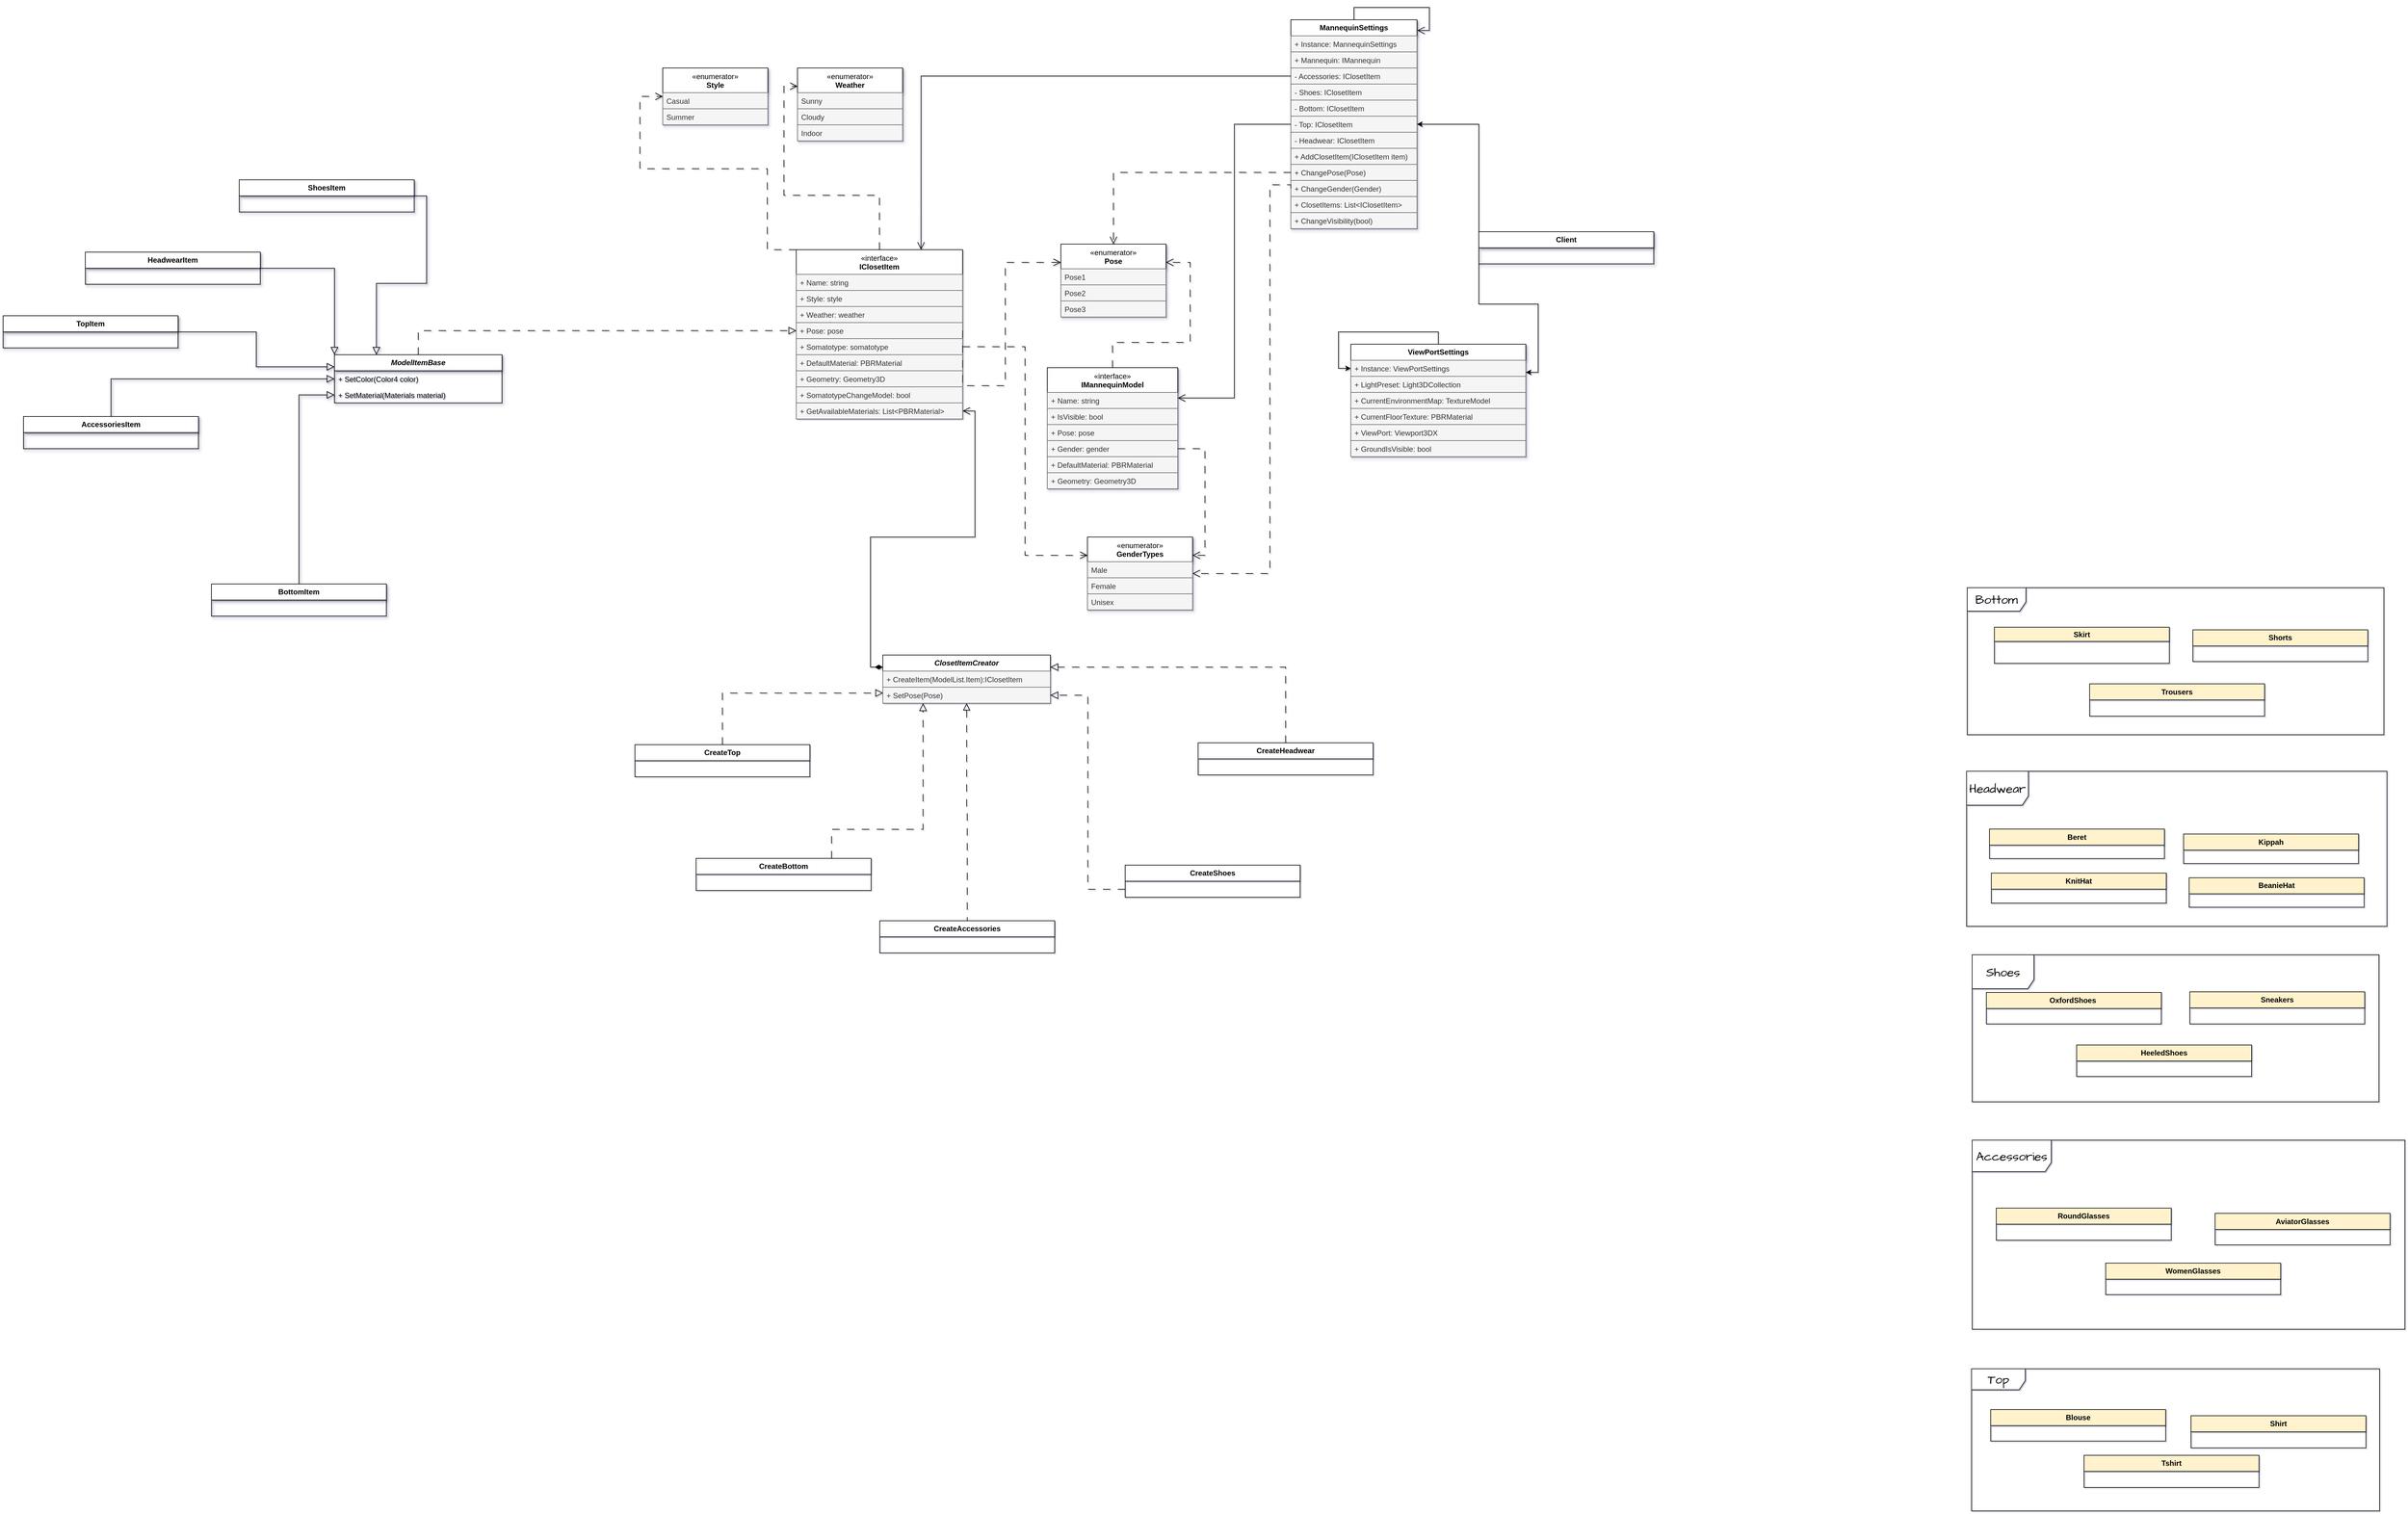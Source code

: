 <mxfile version="21.2.8" type="device">
  <diagram id="C5RBs43oDa-KdzZeNtuy" name="Page-1">
    <mxGraphModel dx="3341" dy="3378" grid="0" gridSize="10" guides="1" tooltips="1" connect="1" arrows="1" fold="1" page="1" pageScale="1" pageWidth="827" pageHeight="1169" math="0" shadow="1">
      <root>
        <mxCell id="WIyWlLk6GJQsqaUBKTNV-0" />
        <mxCell id="WIyWlLk6GJQsqaUBKTNV-1" parent="WIyWlLk6GJQsqaUBKTNV-0" />
        <mxCell id="bXPwGOwYbhe5tsHWkETN-20" value="Top" style="shape=umlFrame;whiteSpace=wrap;html=1;pointerEvents=0;hachureGap=4;jiggle=2;curveFitting=1;fontFamily=Architects Daughter;fontSource=https%3A%2F%2Ffonts.googleapis.com%2Fcss%3Ffamily%3DArchitects%2BDaughter;fontSize=20;width=87;height=34;container=1;" parent="WIyWlLk6GJQsqaUBKTNV-1" vertex="1">
          <mxGeometry x="1653" y="489" width="660" height="230" as="geometry">
            <mxRectangle x="1653" y="489" width="62" height="28" as="alternateBounds" />
          </mxGeometry>
        </mxCell>
        <mxCell id="bXPwGOwYbhe5tsHWkETN-6" value="Shirt" style="swimlane;fontStyle=1;childLayout=stackLayout;horizontal=1;startSize=26;fillColor=#fff2cc;horizontalStack=0;resizeParent=1;resizeParentMax=0;resizeLast=0;collapsible=1;marginBottom=0;whiteSpace=wrap;html=1;strokeColor=#000000;rounded=0;curveFitting=1;jiggle=2;" parent="bXPwGOwYbhe5tsHWkETN-20" vertex="1">
          <mxGeometry x="355" y="76" width="283" height="52" as="geometry" />
        </mxCell>
        <mxCell id="bXPwGOwYbhe5tsHWkETN-4" value="Blouse" style="swimlane;fontStyle=1;childLayout=stackLayout;horizontal=1;startSize=26;fillColor=#fff2cc;horizontalStack=0;resizeParent=1;resizeParentMax=0;resizeLast=0;collapsible=1;marginBottom=0;whiteSpace=wrap;html=1;strokeColor=#000000;rounded=0;curveFitting=1;jiggle=2;" parent="bXPwGOwYbhe5tsHWkETN-20" vertex="1">
          <mxGeometry x="31" y="66" width="283" height="51" as="geometry" />
        </mxCell>
        <mxCell id="6nGw5uT48oFZn6uwhF8p-34" value="Tshirt" style="swimlane;fontStyle=1;childLayout=stackLayout;horizontal=1;startSize=26;fillColor=#fff2cc;horizontalStack=0;resizeParent=1;resizeParentMax=0;resizeLast=0;collapsible=1;marginBottom=0;whiteSpace=wrap;html=1;strokeColor=#000000;rounded=0;curveFitting=1;jiggle=2;" parent="bXPwGOwYbhe5tsHWkETN-20" vertex="1">
          <mxGeometry x="182" y="140" width="283" height="52" as="geometry" />
        </mxCell>
        <mxCell id="bXPwGOwYbhe5tsHWkETN-22" value="Headwear" style="shape=umlFrame;whiteSpace=wrap;html=1;pointerEvents=0;hachureGap=4;jiggle=2;curveFitting=1;fontFamily=Architects Daughter;fontSource=https%3A%2F%2Ffonts.googleapis.com%2Fcss%3Ffamily%3DArchitects%2BDaughter;fontSize=20;width=100;height=55;container=1;" parent="WIyWlLk6GJQsqaUBKTNV-1" vertex="1">
          <mxGeometry x="1645" y="-478" width="680" height="251" as="geometry">
            <mxRectangle x="1645" y="-478" width="119" height="28" as="alternateBounds" />
          </mxGeometry>
        </mxCell>
        <mxCell id="bXPwGOwYbhe5tsHWkETN-12" value="Beret" style="swimlane;fontStyle=1;childLayout=stackLayout;horizontal=1;startSize=26;fillColor=#fff2cc;horizontalStack=0;resizeParent=1;resizeParentMax=0;resizeLast=0;collapsible=1;marginBottom=0;whiteSpace=wrap;html=1;strokeColor=#000000;rounded=0;curveFitting=1;jiggle=2;" parent="bXPwGOwYbhe5tsHWkETN-22" vertex="1">
          <mxGeometry x="37" y="93.657" width="283" height="47.765" as="geometry" />
        </mxCell>
        <mxCell id="bXPwGOwYbhe5tsHWkETN-15" value="Kippah" style="swimlane;fontStyle=1;childLayout=stackLayout;horizontal=1;startSize=26;fillColor=#fff2cc;horizontalStack=0;resizeParent=1;resizeParentMax=0;resizeLast=0;collapsible=1;marginBottom=0;whiteSpace=wrap;html=1;strokeColor=#000000;rounded=0;curveFitting=1;jiggle=2;" parent="bXPwGOwYbhe5tsHWkETN-22" vertex="1">
          <mxGeometry x="351" y="101.618" width="283" height="47.765" as="geometry" />
        </mxCell>
        <mxCell id="bXPwGOwYbhe5tsHWkETN-14" value="BeanieHat" style="swimlane;fontStyle=1;childLayout=stackLayout;horizontal=1;startSize=26;fillColor=#fff2cc;horizontalStack=0;resizeParent=1;resizeParentMax=0;resizeLast=0;collapsible=1;marginBottom=0;whiteSpace=wrap;html=1;strokeColor=#000000;rounded=0;curveFitting=1;jiggle=2;" parent="bXPwGOwYbhe5tsHWkETN-22" vertex="1">
          <mxGeometry x="360" y="172.328" width="283" height="47.765" as="geometry" />
        </mxCell>
        <mxCell id="bXPwGOwYbhe5tsHWkETN-13" value="KnitHat" style="swimlane;fontStyle=1;childLayout=stackLayout;horizontal=1;startSize=26;fillColor=#fff2cc;horizontalStack=0;resizeParent=1;resizeParentMax=0;resizeLast=0;collapsible=1;marginBottom=0;whiteSpace=wrap;html=1;strokeColor=#000000;rounded=0;curveFitting=1;jiggle=2;" parent="bXPwGOwYbhe5tsHWkETN-22" vertex="1">
          <mxGeometry x="40" y="164.836" width="283" height="48.701" as="geometry" />
        </mxCell>
        <mxCell id="i2zaKPNghCUGPUHg-qWy-0" value="Shoes" style="shape=umlFrame;whiteSpace=wrap;html=1;pointerEvents=0;hachureGap=4;jiggle=2;curveFitting=1;fontFamily=Architects Daughter;fontSource=https%3A%2F%2Ffonts.googleapis.com%2Fcss%3Ffamily%3DArchitects%2BDaughter;fontSize=20;width=100;height=55;container=1;" parent="WIyWlLk6GJQsqaUBKTNV-1" vertex="1">
          <mxGeometry x="1654" y="-181" width="658" height="238" as="geometry">
            <mxRectangle x="1654" y="-181" width="82" height="28" as="alternateBounds" />
          </mxGeometry>
        </mxCell>
        <mxCell id="bXPwGOwYbhe5tsHWkETN-17" value="OxfordShoes&amp;nbsp;" style="swimlane;fontStyle=1;childLayout=stackLayout;horizontal=1;startSize=26;fillColor=#fff2cc;horizontalStack=0;resizeParent=1;resizeParentMax=0;resizeLast=0;collapsible=1;marginBottom=0;whiteSpace=wrap;html=1;strokeColor=#000000;rounded=0;curveFitting=1;jiggle=2;" parent="i2zaKPNghCUGPUHg-qWy-0" vertex="1">
          <mxGeometry x="23" y="61" width="283" height="51" as="geometry" />
        </mxCell>
        <mxCell id="bXPwGOwYbhe5tsHWkETN-10" value="HeeledShoes" style="swimlane;fontStyle=1;childLayout=stackLayout;horizontal=1;startSize=26;fillColor=#fff2cc;horizontalStack=0;resizeParent=1;resizeParentMax=0;resizeLast=0;collapsible=1;marginBottom=0;whiteSpace=wrap;html=1;strokeColor=#000000;rounded=0;curveFitting=1;jiggle=2;" parent="i2zaKPNghCUGPUHg-qWy-0" vertex="1">
          <mxGeometry x="169" y="146" width="283" height="51" as="geometry" />
        </mxCell>
        <mxCell id="bXPwGOwYbhe5tsHWkETN-16" value="Sneakers" style="swimlane;fontStyle=1;childLayout=stackLayout;horizontal=1;startSize=26;fillColor=#fff2cc;horizontalStack=0;resizeParent=1;resizeParentMax=0;resizeLast=0;collapsible=1;marginBottom=0;whiteSpace=wrap;html=1;strokeColor=#000000;rounded=0;curveFitting=1;jiggle=2;" parent="i2zaKPNghCUGPUHg-qWy-0" vertex="1">
          <mxGeometry x="352" y="60" width="283" height="52" as="geometry" />
        </mxCell>
        <mxCell id="i2zaKPNghCUGPUHg-qWy-1" value="Accessories" style="shape=umlFrame;whiteSpace=wrap;html=1;pointerEvents=0;hachureGap=4;jiggle=2;curveFitting=1;fontFamily=Architects Daughter;fontSource=https%3A%2F%2Ffonts.googleapis.com%2Fcss%3Ffamily%3DArchitects%2BDaughter;fontSize=20;width=128;height=51;container=1;" parent="WIyWlLk6GJQsqaUBKTNV-1" vertex="1">
          <mxGeometry x="1654" y="119" width="700" height="306" as="geometry">
            <mxRectangle x="1654" y="119" width="142" height="28" as="alternateBounds" />
          </mxGeometry>
        </mxCell>
        <mxCell id="bXPwGOwYbhe5tsHWkETN-18" value="AviatorGlasses" style="swimlane;fontStyle=1;childLayout=stackLayout;horizontal=1;startSize=26;fillColor=#fff2cc;horizontalStack=0;resizeParent=1;resizeParentMax=0;resizeLast=0;collapsible=1;marginBottom=0;whiteSpace=wrap;html=1;strokeColor=#000000;rounded=0;curveFitting=1;jiggle=2;" parent="i2zaKPNghCUGPUHg-qWy-1" vertex="1">
          <mxGeometry x="393" y="118.5" width="283" height="51" as="geometry" />
        </mxCell>
        <mxCell id="bXPwGOwYbhe5tsHWkETN-19" value="RoundGlasses" style="swimlane;fontStyle=1;childLayout=stackLayout;horizontal=1;startSize=26;fillColor=#fff2cc;horizontalStack=0;resizeParent=1;resizeParentMax=0;resizeLast=0;collapsible=1;marginBottom=0;whiteSpace=wrap;html=1;strokeColor=#000000;rounded=0;curveFitting=1;jiggle=2;" parent="i2zaKPNghCUGPUHg-qWy-1" vertex="1">
          <mxGeometry x="39" y="110" width="283" height="52" as="geometry" />
        </mxCell>
        <mxCell id="bXPwGOwYbhe5tsHWkETN-11" value="WomenGlasses" style="swimlane;fontStyle=1;childLayout=stackLayout;horizontal=1;startSize=26;fillColor=#fff2cc;horizontalStack=0;resizeParent=1;resizeParentMax=0;resizeLast=0;collapsible=1;marginBottom=0;whiteSpace=wrap;html=1;strokeColor=#000000;rounded=0;curveFitting=1;jiggle=2;" parent="i2zaKPNghCUGPUHg-qWy-1" vertex="1">
          <mxGeometry x="216" y="199" width="283" height="51" as="geometry" />
        </mxCell>
        <mxCell id="bXPwGOwYbhe5tsHWkETN-21" value="Bottom" style="shape=umlFrame;whiteSpace=wrap;html=1;pointerEvents=0;hachureGap=4;jiggle=2;curveFitting=1;fontFamily=Architects Daughter;fontSource=https%3A%2F%2Ffonts.googleapis.com%2Fcss%3Ffamily%3DArchitects%2BDaughter;fontSize=20;width=95;height=38;container=1;" parent="WIyWlLk6GJQsqaUBKTNV-1" vertex="1">
          <mxGeometry x="1646" y="-775" width="674" height="238" as="geometry">
            <mxRectangle x="1646" y="-775" width="95" height="28" as="alternateBounds" />
          </mxGeometry>
        </mxCell>
        <mxCell id="6nGw5uT48oFZn6uwhF8p-38" value="Skirt" style="swimlane;fontStyle=1;childLayout=stackLayout;horizontal=1;startSize=23;fillColor=#fff2cc;horizontalStack=0;resizeParent=1;resizeParentMax=0;resizeLast=0;collapsible=1;marginBottom=0;whiteSpace=wrap;html=1;strokeColor=#000000;rounded=0;curveFitting=1;jiggle=2;" parent="bXPwGOwYbhe5tsHWkETN-21" vertex="1">
          <mxGeometry x="44" y="64" width="283" height="58.51" as="geometry" />
        </mxCell>
        <mxCell id="bXPwGOwYbhe5tsHWkETN-1" value="Shorts" style="swimlane;fontStyle=1;childLayout=stackLayout;horizontal=1;startSize=26;fillColor=#fff2cc;horizontalStack=0;resizeParent=1;resizeParentMax=0;resizeLast=0;collapsible=1;marginBottom=0;whiteSpace=wrap;html=1;strokeColor=#000000;rounded=0;curveFitting=1;jiggle=2;" parent="bXPwGOwYbhe5tsHWkETN-21" vertex="1">
          <mxGeometry x="365" y="68.287" width="283" height="51.215" as="geometry" />
        </mxCell>
        <mxCell id="bXPwGOwYbhe5tsHWkETN-8" value="Trousers" style="swimlane;fontStyle=1;childLayout=stackLayout;horizontal=1;startSize=26;fillColor=#fff2cc;horizontalStack=0;resizeParent=1;resizeParentMax=0;resizeLast=0;collapsible=1;marginBottom=0;whiteSpace=wrap;html=1;strokeColor=#000000;rounded=0;curveFitting=1;jiggle=2;" parent="bXPwGOwYbhe5tsHWkETN-21" vertex="1">
          <mxGeometry x="198" y="155.654" width="283" height="52.219" as="geometry" />
        </mxCell>
        <mxCell id="nQiGoIswiCYzwuLaW1Vb-15" value="&lt;span style=&quot;font-weight: normal;&quot;&gt;«interface»&lt;br&gt;&lt;/span&gt;IClosetItem" style="swimlane;fontStyle=1;align=center;verticalAlign=top;childLayout=stackLayout;horizontal=1;startSize=40;horizontalStack=0;resizeParent=1;resizeParentMax=0;resizeLast=0;collapsible=1;marginBottom=0;whiteSpace=wrap;html=1;rounded=0;curveFitting=1;jiggle=2;" parent="WIyWlLk6GJQsqaUBKTNV-1" vertex="1">
          <mxGeometry x="-248" y="-1322" width="269" height="274" as="geometry" />
        </mxCell>
        <mxCell id="nQiGoIswiCYzwuLaW1Vb-16" value="+ Name: string" style="text;strokeColor=#666666;fillColor=#f5f5f5;align=left;verticalAlign=top;spacingLeft=4;spacingRight=4;overflow=hidden;rotatable=0;points=[[0,0.5],[1,0.5]];portConstraint=eastwest;whiteSpace=wrap;html=1;fontColor=#333333;rounded=0;curveFitting=1;jiggle=2;" parent="nQiGoIswiCYzwuLaW1Vb-15" vertex="1">
          <mxGeometry y="40" width="269" height="26" as="geometry" />
        </mxCell>
        <mxCell id="nQiGoIswiCYzwuLaW1Vb-21" value="+ Style: style" style="text;strokeColor=#666666;fillColor=#f5f5f5;align=left;verticalAlign=top;spacingLeft=4;spacingRight=4;overflow=hidden;rotatable=0;points=[[0,0.5],[1,0.5]];portConstraint=eastwest;whiteSpace=wrap;html=1;fontColor=#333333;rounded=0;curveFitting=1;jiggle=2;" parent="nQiGoIswiCYzwuLaW1Vb-15" vertex="1">
          <mxGeometry y="66" width="269" height="26" as="geometry" />
        </mxCell>
        <mxCell id="nQiGoIswiCYzwuLaW1Vb-22" value="+ Weather: weather" style="text;strokeColor=#666666;fillColor=#f5f5f5;align=left;verticalAlign=top;spacingLeft=4;spacingRight=4;overflow=hidden;rotatable=0;points=[[0,0.5],[1,0.5]];portConstraint=eastwest;whiteSpace=wrap;html=1;fontColor=#333333;rounded=0;curveFitting=1;jiggle=2;" parent="nQiGoIswiCYzwuLaW1Vb-15" vertex="1">
          <mxGeometry y="92" width="269" height="26" as="geometry" />
        </mxCell>
        <mxCell id="jHjDAtGt_7D8QWrvtiVe-77" value="+ Pose: pose" style="text;strokeColor=#666666;fillColor=#f5f5f5;align=left;verticalAlign=top;spacingLeft=4;spacingRight=4;overflow=hidden;rotatable=0;points=[[0,0.5],[1,0.5]];portConstraint=eastwest;whiteSpace=wrap;html=1;fontColor=#333333;rounded=0;curveFitting=1;jiggle=2;" parent="nQiGoIswiCYzwuLaW1Vb-15" vertex="1">
          <mxGeometry y="118" width="269" height="26" as="geometry" />
        </mxCell>
        <mxCell id="jHjDAtGt_7D8QWrvtiVe-79" value="+ Somatotype: somatotype" style="text;strokeColor=#666666;fillColor=#f5f5f5;align=left;verticalAlign=top;spacingLeft=4;spacingRight=4;overflow=hidden;rotatable=0;points=[[0,0.5],[1,0.5]];portConstraint=eastwest;whiteSpace=wrap;html=1;fontColor=#333333;rounded=0;curveFitting=1;jiggle=2;" parent="nQiGoIswiCYzwuLaW1Vb-15" vertex="1">
          <mxGeometry y="144" width="269" height="26" as="geometry" />
        </mxCell>
        <mxCell id="nQiGoIswiCYzwuLaW1Vb-19" value="+ DefaultMaterial: PBRMaterial" style="text;strokeColor=#666666;fillColor=#f5f5f5;align=left;verticalAlign=top;spacingLeft=4;spacingRight=4;overflow=hidden;rotatable=0;points=[[0,0.5],[1,0.5]];portConstraint=eastwest;whiteSpace=wrap;html=1;fontColor=#333333;rounded=0;curveFitting=1;jiggle=2;" parent="nQiGoIswiCYzwuLaW1Vb-15" vertex="1">
          <mxGeometry y="170" width="269" height="26" as="geometry" />
        </mxCell>
        <mxCell id="nQiGoIswiCYzwuLaW1Vb-20" value="+ Geometry: Geometry3D" style="text;strokeColor=#666666;fillColor=#f5f5f5;align=left;verticalAlign=top;spacingLeft=4;spacingRight=4;overflow=hidden;rotatable=0;points=[[0,0.5],[1,0.5]];portConstraint=eastwest;whiteSpace=wrap;html=1;fontColor=#333333;rounded=0;curveFitting=1;jiggle=2;" parent="nQiGoIswiCYzwuLaW1Vb-15" vertex="1">
          <mxGeometry y="196" width="269" height="26" as="geometry" />
        </mxCell>
        <mxCell id="sCuKNBPoir9cE6dmynwa-1" value="+ SomatotypeChangeModel: bool" style="text;strokeColor=#666666;fillColor=#f5f5f5;align=left;verticalAlign=top;spacingLeft=4;spacingRight=4;overflow=hidden;rotatable=0;points=[[0,0.5],[1,0.5]];portConstraint=eastwest;whiteSpace=wrap;html=1;fontColor=#333333;rounded=0;curveFitting=1;jiggle=2;" parent="nQiGoIswiCYzwuLaW1Vb-15" vertex="1">
          <mxGeometry y="222" width="269" height="26" as="geometry" />
        </mxCell>
        <mxCell id="sCuKNBPoir9cE6dmynwa-0" value="+ GetAvailableMaterials: List&amp;lt;PBRMaterial&amp;gt;" style="text;strokeColor=#666666;fillColor=#f5f5f5;align=left;verticalAlign=top;spacingLeft=4;spacingRight=4;overflow=hidden;rotatable=0;points=[[0,0.5],[1,0.5]];portConstraint=eastwest;whiteSpace=wrap;html=1;fontColor=#333333;rounded=0;curveFitting=1;jiggle=2;" parent="nQiGoIswiCYzwuLaW1Vb-15" vertex="1">
          <mxGeometry y="248" width="269" height="26" as="geometry" />
        </mxCell>
        <mxCell id="nQiGoIswiCYzwuLaW1Vb-32" value="&lt;span style=&quot;font-weight: normal;&quot;&gt;«interface»&lt;br&gt;&lt;/span&gt;IMannequinModel" style="swimlane;fontStyle=1;align=center;verticalAlign=top;childLayout=stackLayout;horizontal=1;startSize=40;horizontalStack=0;resizeParent=1;resizeParentMax=0;resizeLast=0;collapsible=1;marginBottom=0;whiteSpace=wrap;html=1;rounded=0;curveFitting=1;jiggle=2;shadow=1;" parent="WIyWlLk6GJQsqaUBKTNV-1" vertex="1">
          <mxGeometry x="158" y="-1131" width="211" height="196" as="geometry" />
        </mxCell>
        <mxCell id="nQiGoIswiCYzwuLaW1Vb-33" value="+ Name: string" style="text;strokeColor=#666666;fillColor=#f5f5f5;align=left;verticalAlign=top;spacingLeft=4;spacingRight=4;overflow=hidden;rotatable=0;points=[[0,0.5],[1,0.5]];portConstraint=eastwest;whiteSpace=wrap;html=1;fontColor=#333333;rounded=0;curveFitting=1;jiggle=2;" parent="nQiGoIswiCYzwuLaW1Vb-32" vertex="1">
          <mxGeometry y="40" width="211" height="26" as="geometry" />
        </mxCell>
        <mxCell id="jHjDAtGt_7D8QWrvtiVe-72" value="+ IsVisible: bool" style="text;strokeColor=#666666;fillColor=#f5f5f5;align=left;verticalAlign=top;spacingLeft=4;spacingRight=4;overflow=hidden;rotatable=0;points=[[0,0.5],[1,0.5]];portConstraint=eastwest;whiteSpace=wrap;html=1;fontColor=#333333;rounded=0;curveFitting=1;jiggle=2;" parent="nQiGoIswiCYzwuLaW1Vb-32" vertex="1">
          <mxGeometry y="66" width="211" height="26" as="geometry" />
        </mxCell>
        <mxCell id="jHjDAtGt_7D8QWrvtiVe-78" value="+ Pose: pose" style="text;strokeColor=#666666;fillColor=#f5f5f5;align=left;verticalAlign=top;spacingLeft=4;spacingRight=4;overflow=hidden;rotatable=0;points=[[0,0.5],[1,0.5]];portConstraint=eastwest;whiteSpace=wrap;html=1;fontColor=#333333;rounded=0;curveFitting=1;jiggle=2;" parent="nQiGoIswiCYzwuLaW1Vb-32" vertex="1">
          <mxGeometry y="92" width="211" height="26" as="geometry" />
        </mxCell>
        <mxCell id="nQiGoIswiCYzwuLaW1Vb-39" value="+ Gender: gender" style="text;strokeColor=#666666;fillColor=#f5f5f5;align=left;verticalAlign=top;spacingLeft=4;spacingRight=4;overflow=hidden;rotatable=0;points=[[0,0.5],[1,0.5]];portConstraint=eastwest;whiteSpace=wrap;html=1;fontColor=#333333;rounded=0;curveFitting=1;jiggle=2;" parent="nQiGoIswiCYzwuLaW1Vb-32" vertex="1">
          <mxGeometry y="118" width="211" height="26" as="geometry" />
        </mxCell>
        <mxCell id="6nGw5uT48oFZn6uwhF8p-19" value="+ DefaultMaterial: PBRMaterial" style="text;strokeColor=#666666;fillColor=#f5f5f5;align=left;verticalAlign=top;spacingLeft=4;spacingRight=4;overflow=hidden;rotatable=0;points=[[0,0.5],[1,0.5]];portConstraint=eastwest;whiteSpace=wrap;html=1;fontColor=#333333;rounded=0;curveFitting=1;jiggle=2;" parent="nQiGoIswiCYzwuLaW1Vb-32" vertex="1">
          <mxGeometry y="144" width="211" height="26" as="geometry" />
        </mxCell>
        <mxCell id="6nGw5uT48oFZn6uwhF8p-18" value="+ Geometry: Geometry3D" style="text;strokeColor=#666666;fillColor=#f5f5f5;align=left;verticalAlign=top;spacingLeft=4;spacingRight=4;overflow=hidden;rotatable=0;points=[[0,0.5],[1,0.5]];portConstraint=eastwest;whiteSpace=wrap;html=1;fontColor=#333333;rounded=0;curveFitting=1;jiggle=2;" parent="nQiGoIswiCYzwuLaW1Vb-32" vertex="1">
          <mxGeometry y="170" width="211" height="26" as="geometry" />
        </mxCell>
        <mxCell id="nQiGoIswiCYzwuLaW1Vb-40" value="&lt;span style=&quot;font-weight: normal;&quot;&gt;«enumerator»&lt;br&gt;&lt;/span&gt;GenderTypes" style="swimlane;fontStyle=1;align=center;verticalAlign=top;childLayout=stackLayout;horizontal=1;startSize=40;horizontalStack=0;resizeParent=1;resizeParentMax=0;resizeLast=0;collapsible=1;marginBottom=0;whiteSpace=wrap;html=1;rounded=0;curveFitting=1;jiggle=2;shadow=1;" parent="WIyWlLk6GJQsqaUBKTNV-1" vertex="1">
          <mxGeometry x="223" y="-857" width="170" height="118" as="geometry" />
        </mxCell>
        <mxCell id="nQiGoIswiCYzwuLaW1Vb-41" value="Male" style="text;strokeColor=#666666;fillColor=#f5f5f5;align=left;verticalAlign=top;spacingLeft=4;spacingRight=4;overflow=hidden;rotatable=0;points=[[0,0.5],[1,0.5]];portConstraint=eastwest;whiteSpace=wrap;html=1;fontColor=#333333;rounded=0;curveFitting=1;jiggle=2;" parent="nQiGoIswiCYzwuLaW1Vb-40" vertex="1">
          <mxGeometry y="40" width="170" height="26" as="geometry" />
        </mxCell>
        <mxCell id="nQiGoIswiCYzwuLaW1Vb-43" value="Female" style="text;strokeColor=#666666;fillColor=#f5f5f5;align=left;verticalAlign=top;spacingLeft=4;spacingRight=4;overflow=hidden;rotatable=0;points=[[0,0.5],[1,0.5]];portConstraint=eastwest;whiteSpace=wrap;html=1;fontColor=#333333;rounded=0;curveFitting=1;jiggle=2;" parent="nQiGoIswiCYzwuLaW1Vb-40" vertex="1">
          <mxGeometry y="66" width="170" height="26" as="geometry" />
        </mxCell>
        <mxCell id="nQiGoIswiCYzwuLaW1Vb-44" value="Unisex" style="text;strokeColor=#666666;fillColor=#f5f5f5;align=left;verticalAlign=top;spacingLeft=4;spacingRight=4;overflow=hidden;rotatable=0;points=[[0,0.5],[1,0.5]];portConstraint=eastwest;whiteSpace=wrap;html=1;fontColor=#333333;rounded=0;curveFitting=1;jiggle=2;" parent="nQiGoIswiCYzwuLaW1Vb-40" vertex="1">
          <mxGeometry y="92" width="170" height="26" as="geometry" />
        </mxCell>
        <mxCell id="jHjDAtGt_7D8QWrvtiVe-73" value="&lt;span style=&quot;font-weight: normal;&quot;&gt;«enumerator»&lt;br&gt;&lt;/span&gt;Pose" style="swimlane;fontStyle=1;align=center;verticalAlign=top;childLayout=stackLayout;horizontal=1;startSize=40;horizontalStack=0;resizeParent=1;resizeParentMax=0;resizeLast=0;collapsible=1;marginBottom=0;whiteSpace=wrap;html=1;rounded=0;curveFitting=1;jiggle=2;shadow=1;" parent="WIyWlLk6GJQsqaUBKTNV-1" vertex="1">
          <mxGeometry x="180" y="-1331" width="170" height="118" as="geometry" />
        </mxCell>
        <mxCell id="jHjDAtGt_7D8QWrvtiVe-74" value="Pose1" style="text;strokeColor=#666666;fillColor=#f5f5f5;align=left;verticalAlign=top;spacingLeft=4;spacingRight=4;overflow=hidden;rotatable=0;points=[[0,0.5],[1,0.5]];portConstraint=eastwest;whiteSpace=wrap;html=1;fontColor=#333333;rounded=0;curveFitting=1;jiggle=2;" parent="jHjDAtGt_7D8QWrvtiVe-73" vertex="1">
          <mxGeometry y="40" width="170" height="26" as="geometry" />
        </mxCell>
        <mxCell id="jHjDAtGt_7D8QWrvtiVe-75" value="Pose2" style="text;strokeColor=#666666;fillColor=#f5f5f5;align=left;verticalAlign=top;spacingLeft=4;spacingRight=4;overflow=hidden;rotatable=0;points=[[0,0.5],[1,0.5]];portConstraint=eastwest;whiteSpace=wrap;html=1;fontColor=#333333;rounded=0;curveFitting=1;jiggle=2;" parent="jHjDAtGt_7D8QWrvtiVe-73" vertex="1">
          <mxGeometry y="66" width="170" height="26" as="geometry" />
        </mxCell>
        <mxCell id="jHjDAtGt_7D8QWrvtiVe-76" value="Pose3&lt;br&gt;" style="text;strokeColor=#666666;fillColor=#f5f5f5;align=left;verticalAlign=top;spacingLeft=4;spacingRight=4;overflow=hidden;rotatable=0;points=[[0,0.5],[1,0.5]];portConstraint=eastwest;whiteSpace=wrap;html=1;fontColor=#333333;rounded=0;curveFitting=1;jiggle=2;" parent="jHjDAtGt_7D8QWrvtiVe-73" vertex="1">
          <mxGeometry y="92" width="170" height="26" as="geometry" />
        </mxCell>
        <mxCell id="6nGw5uT48oFZn6uwhF8p-32" style="edgeStyle=orthogonalEdgeStyle;rounded=0;hachureGap=4;jiggle=2;curveFitting=1;orthogonalLoop=1;jettySize=auto;html=1;fontFamily=Architects Daughter;fontSource=https%3A%2F%2Ffonts.googleapis.com%2Fcss%3Ffamily%3DArchitects%2BDaughter;fontSize=16;endArrow=open;dashed=1;endFill=0;endSize=10;dashPattern=12 12;targetPerimeterSpacing=0;exitX=0;exitY=0;exitDx=0;exitDy=0;" parent="WIyWlLk6GJQsqaUBKTNV-1" target="sCuKNBPoir9cE6dmynwa-11" edge="1" source="nQiGoIswiCYzwuLaW1Vb-15">
          <mxGeometry relative="1" as="geometry">
            <mxPoint x="-373" y="-1243" as="sourcePoint" />
            <Array as="points">
              <mxPoint x="-295" y="-1322" />
              <mxPoint x="-295" y="-1453" />
              <mxPoint x="-501" y="-1453" />
            </Array>
          </mxGeometry>
        </mxCell>
        <mxCell id="sCuKNBPoir9cE6dmynwa-11" value="&lt;span style=&quot;font-weight: normal;&quot;&gt;«enumerator»&lt;br&gt;&lt;/span&gt;Style" style="swimlane;fontStyle=1;align=center;verticalAlign=top;childLayout=stackLayout;horizontal=1;startSize=40;horizontalStack=0;resizeParent=1;resizeParentMax=0;resizeLast=0;collapsible=1;marginBottom=0;whiteSpace=wrap;html=1;rounded=0;curveFitting=1;jiggle=2;shadow=1;" parent="WIyWlLk6GJQsqaUBKTNV-1" vertex="1">
          <mxGeometry x="-464" y="-1616" width="170" height="92" as="geometry" />
        </mxCell>
        <mxCell id="sCuKNBPoir9cE6dmynwa-12" value="Casual" style="text;strokeColor=#666666;fillColor=#f5f5f5;align=left;verticalAlign=top;spacingLeft=4;spacingRight=4;overflow=hidden;rotatable=0;points=[[0,0.5],[1,0.5]];portConstraint=eastwest;whiteSpace=wrap;html=1;fontColor=#333333;rounded=0;curveFitting=1;jiggle=2;" parent="sCuKNBPoir9cE6dmynwa-11" vertex="1">
          <mxGeometry y="40" width="170" height="26" as="geometry" />
        </mxCell>
        <mxCell id="sCuKNBPoir9cE6dmynwa-13" value="Summer" style="text;strokeColor=#666666;fillColor=#f5f5f5;align=left;verticalAlign=top;spacingLeft=4;spacingRight=4;overflow=hidden;rotatable=0;points=[[0,0.5],[1,0.5]];portConstraint=eastwest;whiteSpace=wrap;html=1;fontColor=#333333;rounded=0;curveFitting=1;jiggle=2;" parent="sCuKNBPoir9cE6dmynwa-11" vertex="1">
          <mxGeometry y="66" width="170" height="26" as="geometry" />
        </mxCell>
        <mxCell id="nQiGoIswiCYzwuLaW1Vb-45" style="edgeStyle=orthogonalEdgeStyle;rounded=0;orthogonalLoop=1;jettySize=auto;html=1;entryX=1;entryY=0.25;entryDx=0;entryDy=0;dashed=1;endArrow=open;endFill=0;endSize=10;curveFitting=1;jiggle=2;fontSize=16;fontFamily=Architects Daughter;hachureGap=4;fontSource=https%3A%2F%2Ffonts.googleapis.com%2Fcss%3Ffamily%3DArchitects%2BDaughter;dashPattern=12 12;targetPerimeterSpacing=0;" parent="WIyWlLk6GJQsqaUBKTNV-1" source="nQiGoIswiCYzwuLaW1Vb-39" target="nQiGoIswiCYzwuLaW1Vb-40" edge="1">
          <mxGeometry relative="1" as="geometry" />
        </mxCell>
        <mxCell id="rbyawjTppS3whb0FpdCF-12" style="edgeStyle=orthogonalEdgeStyle;rounded=0;orthogonalLoop=1;jettySize=auto;html=1;entryX=1;entryY=0.25;entryDx=0;entryDy=0;endArrow=open;fontSize=16;fontFamily=Architects Daughter;endFill=0;endSize=10;curveFitting=1;jiggle=2;hachureGap=4;fontSource=https%3A%2F%2Ffonts.googleapis.com%2Fcss%3Ffamily%3DArchitects%2BDaughter;targetPerimeterSpacing=0;" parent="WIyWlLk6GJQsqaUBKTNV-1" source="jHjDAtGt_7D8QWrvtiVe-1" target="nQiGoIswiCYzwuLaW1Vb-32" edge="1">
          <mxGeometry relative="1" as="geometry" />
        </mxCell>
        <mxCell id="jHjDAtGt_7D8QWrvtiVe-1" value="MannequinSettings" style="swimlane;fontStyle=1;childLayout=stackLayout;horizontal=1;startSize=26;horizontalStack=0;resizeParent=1;resizeParentMax=0;resizeLast=0;collapsible=1;marginBottom=0;whiteSpace=wrap;html=1;rounded=0;curveFitting=1;jiggle=2;shadow=1;" parent="WIyWlLk6GJQsqaUBKTNV-1" vertex="1">
          <mxGeometry x="552" y="-1694" width="204" height="338" as="geometry" />
        </mxCell>
        <mxCell id="rbyawjTppS3whb0FpdCF-5" value="+ Instance: MannequinSettings&amp;nbsp;" style="text;strokeColor=#666666;fillColor=#f5f5f5;align=left;verticalAlign=top;spacingLeft=4;spacingRight=4;overflow=hidden;rotatable=0;points=[[0,0.5],[1,0.5]];portConstraint=eastwest;whiteSpace=wrap;html=1;fontColor=#333333;rounded=0;curveFitting=1;jiggle=2;" parent="jHjDAtGt_7D8QWrvtiVe-1" vertex="1">
          <mxGeometry y="26" width="204" height="26" as="geometry" />
        </mxCell>
        <mxCell id="jHjDAtGt_7D8QWrvtiVe-2" value="+ Mannequin: IMannequin" style="text;strokeColor=#666666;fillColor=#f5f5f5;align=left;verticalAlign=top;spacingLeft=4;spacingRight=4;overflow=hidden;rotatable=0;points=[[0,0.5],[1,0.5]];portConstraint=eastwest;whiteSpace=wrap;html=1;fontColor=#333333;rounded=0;curveFitting=1;jiggle=2;" parent="jHjDAtGt_7D8QWrvtiVe-1" vertex="1">
          <mxGeometry y="52" width="204" height="26" as="geometry" />
        </mxCell>
        <mxCell id="nQiGoIswiCYzwuLaW1Vb-50" value="- Accessories: IClosetItem" style="text;strokeColor=#666666;fillColor=#f5f5f5;align=left;verticalAlign=top;spacingLeft=4;spacingRight=4;overflow=hidden;rotatable=0;points=[[0,0.5],[1,0.5]];portConstraint=eastwest;whiteSpace=wrap;html=1;fontColor=#333333;rounded=0;curveFitting=1;jiggle=2;" parent="jHjDAtGt_7D8QWrvtiVe-1" vertex="1">
          <mxGeometry y="78" width="204" height="26" as="geometry" />
        </mxCell>
        <mxCell id="nQiGoIswiCYzwuLaW1Vb-49" value="- Shoes: IClosetItem" style="text;strokeColor=#666666;fillColor=#f5f5f5;align=left;verticalAlign=top;spacingLeft=4;spacingRight=4;overflow=hidden;rotatable=0;points=[[0,0.5],[1,0.5]];portConstraint=eastwest;whiteSpace=wrap;html=1;fontColor=#333333;rounded=0;curveFitting=1;jiggle=2;" parent="jHjDAtGt_7D8QWrvtiVe-1" vertex="1">
          <mxGeometry y="104" width="204" height="26" as="geometry" />
        </mxCell>
        <mxCell id="nQiGoIswiCYzwuLaW1Vb-48" value="- Bottom: IClosetItem" style="text;strokeColor=#666666;fillColor=#f5f5f5;align=left;verticalAlign=top;spacingLeft=4;spacingRight=4;overflow=hidden;rotatable=0;points=[[0,0.5],[1,0.5]];portConstraint=eastwest;whiteSpace=wrap;html=1;fontColor=#333333;rounded=0;curveFitting=1;jiggle=2;" parent="jHjDAtGt_7D8QWrvtiVe-1" vertex="1">
          <mxGeometry y="130" width="204" height="26" as="geometry" />
        </mxCell>
        <mxCell id="nQiGoIswiCYzwuLaW1Vb-47" value="- Top: IClosetItem" style="text;strokeColor=#666666;fillColor=#f5f5f5;align=left;verticalAlign=top;spacingLeft=4;spacingRight=4;overflow=hidden;rotatable=0;points=[[0,0.5],[1,0.5]];portConstraint=eastwest;whiteSpace=wrap;html=1;fontColor=#333333;rounded=0;curveFitting=1;jiggle=2;" parent="jHjDAtGt_7D8QWrvtiVe-1" vertex="1">
          <mxGeometry y="156" width="204" height="26" as="geometry" />
        </mxCell>
        <mxCell id="nQiGoIswiCYzwuLaW1Vb-46" value="- Headwear: IClosetItem" style="text;strokeColor=#666666;fillColor=#f5f5f5;align=left;verticalAlign=top;spacingLeft=4;spacingRight=4;overflow=hidden;rotatable=0;points=[[0,0.5],[1,0.5]];portConstraint=eastwest;whiteSpace=wrap;html=1;fontColor=#333333;rounded=0;curveFitting=1;jiggle=2;" parent="jHjDAtGt_7D8QWrvtiVe-1" vertex="1">
          <mxGeometry y="182" width="204" height="26" as="geometry" />
        </mxCell>
        <mxCell id="jHjDAtGt_7D8QWrvtiVe-0" value="+ AddClosetItem(IClosetItem item)" style="text;strokeColor=#666666;fillColor=#f5f5f5;align=left;verticalAlign=top;spacingLeft=4;spacingRight=4;overflow=hidden;rotatable=0;points=[[0,0.5],[1,0.5]];portConstraint=eastwest;whiteSpace=wrap;html=1;fontColor=#333333;rounded=0;curveFitting=1;jiggle=2;" parent="jHjDAtGt_7D8QWrvtiVe-1" vertex="1">
          <mxGeometry y="208" width="204" height="26" as="geometry" />
        </mxCell>
        <mxCell id="jHjDAtGt_7D8QWrvtiVe-3" value="+ ChangePose(Pose)" style="text;strokeColor=#666666;fillColor=#f5f5f5;align=left;verticalAlign=top;spacingLeft=4;spacingRight=4;overflow=hidden;rotatable=0;points=[[0,0.5],[1,0.5]];portConstraint=eastwest;whiteSpace=wrap;html=1;fontColor=#333333;rounded=0;curveFitting=1;jiggle=2;" parent="jHjDAtGt_7D8QWrvtiVe-1" vertex="1">
          <mxGeometry y="234" width="204" height="26" as="geometry" />
        </mxCell>
        <mxCell id="jHjDAtGt_7D8QWrvtiVe-4" value="+ ChangeGender(Gender)" style="text;strokeColor=#666666;fillColor=#f5f5f5;align=left;verticalAlign=top;spacingLeft=4;spacingRight=4;overflow=hidden;rotatable=0;points=[[0,0.5],[1,0.5]];portConstraint=eastwest;whiteSpace=wrap;html=1;fontColor=#333333;rounded=0;curveFitting=1;jiggle=2;" parent="jHjDAtGt_7D8QWrvtiVe-1" vertex="1">
          <mxGeometry y="260" width="204" height="26" as="geometry" />
        </mxCell>
        <mxCell id="i2zaKPNghCUGPUHg-qWy-30" value="+ ClosetItems: List&amp;lt;IClosetItem&amp;gt;" style="text;strokeColor=#666666;fillColor=#f5f5f5;align=left;verticalAlign=top;spacingLeft=4;spacingRight=4;overflow=hidden;rotatable=0;points=[[0,0.5],[1,0.5]];portConstraint=eastwest;whiteSpace=wrap;html=1;fontColor=#333333;rounded=0;curveFitting=1;jiggle=2;" parent="jHjDAtGt_7D8QWrvtiVe-1" vertex="1">
          <mxGeometry y="286" width="204" height="26" as="geometry" />
        </mxCell>
        <mxCell id="jHjDAtGt_7D8QWrvtiVe-93" value="+ ChangeVisibility(bool)" style="text;strokeColor=#666666;fillColor=#f5f5f5;align=left;verticalAlign=top;spacingLeft=4;spacingRight=4;overflow=hidden;rotatable=0;points=[[0,0.5],[1,0.5]];portConstraint=eastwest;whiteSpace=wrap;html=1;fontColor=#333333;rounded=0;curveFitting=1;jiggle=2;" parent="jHjDAtGt_7D8QWrvtiVe-1" vertex="1">
          <mxGeometry y="312" width="204" height="26" as="geometry" />
        </mxCell>
        <mxCell id="jHjDAtGt_7D8QWrvtiVe-80" style="rounded=0;orthogonalLoop=1;jettySize=auto;html=1;entryX=0;entryY=0.25;entryDx=0;entryDy=0;dashed=1;endArrow=open;endFill=0;endSize=10;edgeStyle=orthogonalEdgeStyle;curveFitting=1;jiggle=2;fontSize=16;fontFamily=Architects Daughter;hachureGap=4;fontSource=https%3A%2F%2Ffonts.googleapis.com%2Fcss%3Ffamily%3DArchitects%2BDaughter;dashPattern=12 12;targetPerimeterSpacing=0;" parent="WIyWlLk6GJQsqaUBKTNV-1" source="jHjDAtGt_7D8QWrvtiVe-79" target="nQiGoIswiCYzwuLaW1Vb-40" edge="1">
          <mxGeometry relative="1" as="geometry">
            <mxPoint x="181" y="-1080" as="sourcePoint" />
            <mxPoint x="51" y="-1135" as="targetPoint" />
          </mxGeometry>
        </mxCell>
        <mxCell id="jHjDAtGt_7D8QWrvtiVe-82" style="rounded=0;orthogonalLoop=1;jettySize=auto;html=1;entryX=0;entryY=0.25;entryDx=0;entryDy=0;dashed=1;endArrow=open;endFill=0;endSize=10;exitX=1;exitY=0.5;exitDx=0;exitDy=0;curveFitting=1;jiggle=2;fontSize=16;fontFamily=Architects Daughter;hachureGap=4;fontSource=https%3A%2F%2Ffonts.googleapis.com%2Fcss%3Ffamily%3DArchitects%2BDaughter;dashPattern=12 12;targetPerimeterSpacing=0;edgeStyle=orthogonalEdgeStyle;" parent="WIyWlLk6GJQsqaUBKTNV-1" source="jHjDAtGt_7D8QWrvtiVe-77" target="jHjDAtGt_7D8QWrvtiVe-73" edge="1">
          <mxGeometry relative="1" as="geometry">
            <mxPoint y="-1093" as="sourcePoint" />
            <mxPoint x="197" y="-1129" as="targetPoint" />
            <Array as="points">
              <mxPoint x="90" y="-1102" />
              <mxPoint x="90" y="-1302" />
            </Array>
          </mxGeometry>
        </mxCell>
        <mxCell id="jHjDAtGt_7D8QWrvtiVe-84" style="edgeStyle=orthogonalEdgeStyle;rounded=0;orthogonalLoop=1;jettySize=auto;html=1;entryX=1;entryY=0.25;entryDx=0;entryDy=0;dashed=1;endArrow=open;endFill=0;endSize=10;exitX=0.5;exitY=0;exitDx=0;exitDy=0;curveFitting=1;jiggle=2;fontSize=16;fontFamily=Architects Daughter;hachureGap=4;fontSource=https%3A%2F%2Ffonts.googleapis.com%2Fcss%3Ffamily%3DArchitects%2BDaughter;dashPattern=12 12;targetPerimeterSpacing=0;" parent="WIyWlLk6GJQsqaUBKTNV-1" source="nQiGoIswiCYzwuLaW1Vb-32" target="jHjDAtGt_7D8QWrvtiVe-73" edge="1">
          <mxGeometry relative="1" as="geometry">
            <mxPoint x="497" y="-1083" as="sourcePoint" />
            <mxPoint x="367" y="-1138" as="targetPoint" />
          </mxGeometry>
        </mxCell>
        <mxCell id="jHjDAtGt_7D8QWrvtiVe-85" value="ViewPortSettings" style="swimlane;fontStyle=1;childLayout=stackLayout;horizontal=1;startSize=26;horizontalStack=0;resizeParent=1;resizeParentMax=0;resizeLast=0;collapsible=1;marginBottom=0;whiteSpace=wrap;html=1;rounded=0;curveFitting=1;jiggle=2;shadow=1;" parent="WIyWlLk6GJQsqaUBKTNV-1" vertex="1">
          <mxGeometry x="649" y="-1169" width="283" height="182" as="geometry" />
        </mxCell>
        <mxCell id="rbyawjTppS3whb0FpdCF-4" value="+ Instance: ViewPortSettings&amp;nbsp;" style="text;strokeColor=#666666;fillColor=#f5f5f5;align=left;verticalAlign=top;spacingLeft=4;spacingRight=4;overflow=hidden;rotatable=0;points=[[0,0.5],[1,0.5]];portConstraint=eastwest;whiteSpace=wrap;html=1;fontColor=#333333;rounded=0;curveFitting=1;jiggle=2;" parent="jHjDAtGt_7D8QWrvtiVe-85" vertex="1">
          <mxGeometry y="26" width="283" height="26" as="geometry" />
        </mxCell>
        <mxCell id="jHjDAtGt_7D8QWrvtiVe-86" value="+ LightPreset: Light3DCollection" style="text;strokeColor=#666666;fillColor=#f5f5f5;align=left;verticalAlign=top;spacingLeft=4;spacingRight=4;overflow=hidden;rotatable=0;points=[[0,0.5],[1,0.5]];portConstraint=eastwest;whiteSpace=wrap;html=1;fontColor=#333333;rounded=0;curveFitting=1;jiggle=2;" parent="jHjDAtGt_7D8QWrvtiVe-85" vertex="1">
          <mxGeometry y="52" width="283" height="26" as="geometry" />
        </mxCell>
        <mxCell id="jHjDAtGt_7D8QWrvtiVe-87" value="+ CurrentEnvironmentMap: TextureModel&amp;nbsp;" style="text;strokeColor=#666666;fillColor=#f5f5f5;align=left;verticalAlign=top;spacingLeft=4;spacingRight=4;overflow=hidden;rotatable=0;points=[[0,0.5],[1,0.5]];portConstraint=eastwest;whiteSpace=wrap;html=1;fontColor=#333333;rounded=0;curveFitting=1;jiggle=2;" parent="jHjDAtGt_7D8QWrvtiVe-85" vertex="1">
          <mxGeometry y="78" width="283" height="26" as="geometry" />
        </mxCell>
        <mxCell id="rbyawjTppS3whb0FpdCF-9" value="+ CurrentFloorTexture: PBRMaterial" style="text;strokeColor=#666666;fillColor=#f5f5f5;align=left;verticalAlign=top;spacingLeft=4;spacingRight=4;overflow=hidden;rotatable=0;points=[[0,0.5],[1,0.5]];portConstraint=eastwest;whiteSpace=wrap;html=1;fontColor=#333333;rounded=0;curveFitting=1;jiggle=2;" parent="jHjDAtGt_7D8QWrvtiVe-85" vertex="1">
          <mxGeometry y="104" width="283" height="26" as="geometry" />
        </mxCell>
        <mxCell id="i2zaKPNghCUGPUHg-qWy-29" value="+ ViewPort:&amp;nbsp;Viewport3DX" style="text;strokeColor=#666666;fillColor=#f5f5f5;align=left;verticalAlign=top;spacingLeft=4;spacingRight=4;overflow=hidden;rotatable=0;points=[[0,0.5],[1,0.5]];portConstraint=eastwest;whiteSpace=wrap;html=1;fontColor=#333333;rounded=0;curveFitting=1;jiggle=2;" parent="jHjDAtGt_7D8QWrvtiVe-85" vertex="1">
          <mxGeometry y="130" width="283" height="26" as="geometry" />
        </mxCell>
        <mxCell id="jHjDAtGt_7D8QWrvtiVe-88" value="+ GroundIsVisible: bool" style="text;strokeColor=#666666;fillColor=#f5f5f5;align=left;verticalAlign=top;spacingLeft=4;spacingRight=4;overflow=hidden;rotatable=0;points=[[0,0.5],[1,0.5]];portConstraint=eastwest;whiteSpace=wrap;html=1;fontColor=#333333;rounded=0;curveFitting=1;jiggle=2;" parent="jHjDAtGt_7D8QWrvtiVe-85" vertex="1">
          <mxGeometry y="156" width="283" height="26" as="geometry" />
        </mxCell>
        <mxCell id="rbyawjTppS3whb0FpdCF-11" style="edgeStyle=orthogonalEdgeStyle;rounded=0;orthogonalLoop=1;jettySize=auto;html=1;entryX=0;entryY=0.5;entryDx=0;entryDy=0;" parent="jHjDAtGt_7D8QWrvtiVe-85" source="jHjDAtGt_7D8QWrvtiVe-85" target="rbyawjTppS3whb0FpdCF-4" edge="1">
          <mxGeometry relative="1" as="geometry" />
        </mxCell>
        <mxCell id="6nGw5uT48oFZn6uwhF8p-33" style="edgeStyle=orthogonalEdgeStyle;rounded=0;hachureGap=4;jiggle=2;curveFitting=1;orthogonalLoop=1;jettySize=auto;html=1;entryX=0;entryY=0.25;entryDx=0;entryDy=0;fontFamily=Architects Daughter;fontSource=https%3A%2F%2Ffonts.googleapis.com%2Fcss%3Ffamily%3DArchitects%2BDaughter;fontSize=16;endArrow=open;dashed=1;endFill=0;endSize=10;dashPattern=12 12;targetPerimeterSpacing=0;exitX=0.5;exitY=0;exitDx=0;exitDy=0;" parent="WIyWlLk6GJQsqaUBKTNV-1" source="nQiGoIswiCYzwuLaW1Vb-15" target="sCuKNBPoir9cE6dmynwa-15" edge="1">
          <mxGeometry relative="1" as="geometry" />
        </mxCell>
        <mxCell id="sCuKNBPoir9cE6dmynwa-15" value="&lt;span style=&quot;font-weight: normal;&quot;&gt;«enumerator»&lt;br&gt;&lt;/span&gt;Weather" style="swimlane;fontStyle=1;align=center;verticalAlign=top;childLayout=stackLayout;horizontal=1;startSize=40;horizontalStack=0;resizeParent=1;resizeParentMax=0;resizeLast=0;collapsible=1;marginBottom=0;whiteSpace=wrap;html=1;rounded=0;curveFitting=1;jiggle=2;shadow=1;" parent="WIyWlLk6GJQsqaUBKTNV-1" vertex="1">
          <mxGeometry x="-246" y="-1616" width="170" height="118" as="geometry" />
        </mxCell>
        <mxCell id="sCuKNBPoir9cE6dmynwa-16" value="Sunny" style="text;strokeColor=#666666;fillColor=#f5f5f5;align=left;verticalAlign=top;spacingLeft=4;spacingRight=4;overflow=hidden;rotatable=0;points=[[0,0.5],[1,0.5]];portConstraint=eastwest;whiteSpace=wrap;html=1;fontColor=#333333;rounded=0;curveFitting=1;jiggle=2;" parent="sCuKNBPoir9cE6dmynwa-15" vertex="1">
          <mxGeometry y="40" width="170" height="26" as="geometry" />
        </mxCell>
        <mxCell id="sCuKNBPoir9cE6dmynwa-17" value="Cloudy" style="text;strokeColor=#666666;fillColor=#f5f5f5;align=left;verticalAlign=top;spacingLeft=4;spacingRight=4;overflow=hidden;rotatable=0;points=[[0,0.5],[1,0.5]];portConstraint=eastwest;whiteSpace=wrap;html=1;fontColor=#333333;rounded=0;curveFitting=1;jiggle=2;" parent="sCuKNBPoir9cE6dmynwa-15" vertex="1">
          <mxGeometry y="66" width="170" height="26" as="geometry" />
        </mxCell>
        <mxCell id="sCuKNBPoir9cE6dmynwa-18" value="Indoor" style="text;strokeColor=#666666;fillColor=#f5f5f5;align=left;verticalAlign=top;spacingLeft=4;spacingRight=4;overflow=hidden;rotatable=0;points=[[0,0.5],[1,0.5]];portConstraint=eastwest;whiteSpace=wrap;html=1;fontColor=#333333;rounded=0;curveFitting=1;jiggle=2;" parent="sCuKNBPoir9cE6dmynwa-15" vertex="1">
          <mxGeometry y="92" width="170" height="26" as="geometry" />
        </mxCell>
        <mxCell id="6nGw5uT48oFZn6uwhF8p-29" style="edgeStyle=orthogonalEdgeStyle;rounded=0;hachureGap=4;jiggle=2;curveFitting=1;orthogonalLoop=1;jettySize=auto;html=1;exitX=0;exitY=0.25;exitDx=0;exitDy=0;entryX=1;entryY=0.5;entryDx=0;entryDy=0;fontFamily=Architects Daughter;fontSource=https%3A%2F%2Ffonts.googleapis.com%2Fcss%3Ffamily%3DArchitects%2BDaughter;fontSize=16;endArrow=open;endFill=0;endSize=10;targetPerimeterSpacing=0;startArrow=diamondThin;startFill=1;startSize=10;" parent="WIyWlLk6GJQsqaUBKTNV-1" source="6nGw5uT48oFZn6uwhF8p-0" target="sCuKNBPoir9cE6dmynwa-0" edge="1">
          <mxGeometry relative="1" as="geometry" />
        </mxCell>
        <mxCell id="6nGw5uT48oFZn6uwhF8p-31" style="edgeStyle=orthogonalEdgeStyle;rounded=0;hachureGap=4;jiggle=2;curveFitting=1;orthogonalLoop=1;jettySize=auto;html=1;entryX=0.5;entryY=0;entryDx=0;entryDy=0;fontFamily=Architects Daughter;fontSource=https%3A%2F%2Ffonts.googleapis.com%2Fcss%3Ffamily%3DArchitects%2BDaughter;fontSize=16;startArrow=block;startFill=0;endArrow=none;endFill=0;dashed=1;dashPattern=12 12;startSize=9;" parent="WIyWlLk6GJQsqaUBKTNV-1" source="6nGw5uT48oFZn6uwhF8p-0" target="6nGw5uT48oFZn6uwhF8p-17" edge="1">
          <mxGeometry relative="1" as="geometry" />
        </mxCell>
        <mxCell id="6nGw5uT48oFZn6uwhF8p-0" value="ClosetItemCreator" style="swimlane;fontStyle=3;align=center;verticalAlign=middle;childLayout=stackLayout;horizontal=1;startSize=26;horizontalStack=0;resizeParent=1;resizeParentMax=0;resizeLast=0;collapsible=1;marginBottom=0;whiteSpace=wrap;html=1;rounded=0;curveFitting=1;jiggle=2;" parent="WIyWlLk6GJQsqaUBKTNV-1" vertex="1">
          <mxGeometry x="-108" y="-666" width="271" height="78" as="geometry" />
        </mxCell>
        <mxCell id="6nGw5uT48oFZn6uwhF8p-1" value="+ CreateItem(ModelList.Item):IClosetItem" style="text;strokeColor=#666666;fillColor=#f5f5f5;align=left;verticalAlign=top;spacingLeft=4;spacingRight=4;overflow=hidden;rotatable=0;points=[[0,0.5],[1,0.5]];portConstraint=eastwest;whiteSpace=wrap;html=1;fontColor=#333333;rounded=0;curveFitting=1;jiggle=2;" parent="6nGw5uT48oFZn6uwhF8p-0" vertex="1">
          <mxGeometry y="26" width="271" height="26" as="geometry" />
        </mxCell>
        <mxCell id="6nGw5uT48oFZn6uwhF8p-6" value="+ SetPose(Pose)" style="text;strokeColor=#666666;fillColor=#f5f5f5;align=left;verticalAlign=top;spacingLeft=4;spacingRight=4;overflow=hidden;rotatable=0;points=[[0,0.5],[1,0.5]];portConstraint=eastwest;whiteSpace=wrap;html=1;fontColor=#333333;rounded=0;curveFitting=1;jiggle=2;" parent="6nGw5uT48oFZn6uwhF8p-0" vertex="1">
          <mxGeometry y="52" width="271" height="26" as="geometry" />
        </mxCell>
        <mxCell id="6nGw5uT48oFZn6uwhF8p-28" style="edgeStyle=orthogonalEdgeStyle;rounded=0;hachureGap=4;jiggle=2;curveFitting=1;orthogonalLoop=1;jettySize=auto;html=1;fontFamily=Architects Daughter;fontSource=https%3A%2F%2Ffonts.googleapis.com%2Fcss%3Ffamily%3DArchitects%2BDaughter;fontSize=16;endArrow=block;dashed=1;dashPattern=12 12;endFill=0;endSize=10;targetPerimeterSpacing=0;entryX=0.002;entryY=0.363;entryDx=0;entryDy=0;entryPerimeter=0;" parent="WIyWlLk6GJQsqaUBKTNV-1" source="6nGw5uT48oFZn6uwhF8p-12" target="6nGw5uT48oFZn6uwhF8p-6" edge="1">
          <mxGeometry relative="1" as="geometry" />
        </mxCell>
        <mxCell id="6nGw5uT48oFZn6uwhF8p-12" value="CreateTop" style="swimlane;fontStyle=1;childLayout=stackLayout;horizontal=1;startSize=26;horizontalStack=0;resizeParent=1;resizeParentMax=0;resizeLast=0;collapsible=1;marginBottom=0;whiteSpace=wrap;html=1;rounded=0;curveFitting=1;jiggle=2;" parent="WIyWlLk6GJQsqaUBKTNV-1" vertex="1">
          <mxGeometry x="-509" y="-521" width="283" height="52" as="geometry" />
        </mxCell>
        <mxCell id="6nGw5uT48oFZn6uwhF8p-27" style="edgeStyle=orthogonalEdgeStyle;rounded=0;hachureGap=4;jiggle=2;curveFitting=1;orthogonalLoop=1;jettySize=auto;html=1;fontFamily=Architects Daughter;fontSource=https%3A%2F%2Ffonts.googleapis.com%2Fcss%3Ffamily%3DArchitects%2BDaughter;fontSize=16;endArrow=block;dashed=1;dashPattern=12 12;endFill=0;endSize=10;targetPerimeterSpacing=0;" parent="WIyWlLk6GJQsqaUBKTNV-1" source="6nGw5uT48oFZn6uwhF8p-16" target="6nGw5uT48oFZn6uwhF8p-6" edge="1">
          <mxGeometry relative="1" as="geometry">
            <mxPoint x="-43" y="-528" as="targetPoint" />
            <Array as="points">
              <mxPoint x="-191" y="-384" />
              <mxPoint x="-43" y="-384" />
            </Array>
          </mxGeometry>
        </mxCell>
        <mxCell id="6nGw5uT48oFZn6uwhF8p-16" value="CreateBottom" style="swimlane;fontStyle=1;childLayout=stackLayout;horizontal=1;startSize=26;horizontalStack=0;resizeParent=1;resizeParentMax=0;resizeLast=0;collapsible=1;marginBottom=0;whiteSpace=wrap;html=1;rounded=0;curveFitting=1;jiggle=2;" parent="WIyWlLk6GJQsqaUBKTNV-1" vertex="1">
          <mxGeometry x="-410" y="-337" width="283" height="52" as="geometry" />
        </mxCell>
        <mxCell id="6nGw5uT48oFZn6uwhF8p-17" value="CreateAccessories" style="swimlane;fontStyle=1;childLayout=stackLayout;horizontal=1;startSize=26;horizontalStack=0;resizeParent=1;resizeParentMax=0;resizeLast=0;collapsible=1;marginBottom=0;whiteSpace=wrap;html=1;rounded=0;curveFitting=1;jiggle=2;" parent="WIyWlLk6GJQsqaUBKTNV-1" vertex="1">
          <mxGeometry x="-113" y="-236" width="283" height="52" as="geometry" />
        </mxCell>
        <mxCell id="6nGw5uT48oFZn6uwhF8p-20" value="CreateShoes" style="swimlane;fontStyle=1;childLayout=stackLayout;horizontal=1;startSize=26;horizontalStack=0;resizeParent=1;resizeParentMax=0;resizeLast=0;collapsible=1;marginBottom=0;whiteSpace=wrap;html=1;rounded=0;curveFitting=1;jiggle=2;" parent="WIyWlLk6GJQsqaUBKTNV-1" vertex="1">
          <mxGeometry x="284" y="-326" width="283" height="52" as="geometry" />
        </mxCell>
        <mxCell id="6nGw5uT48oFZn6uwhF8p-23" style="rounded=0;hachureGap=4;jiggle=2;curveFitting=1;orthogonalLoop=1;jettySize=auto;html=1;exitX=0.5;exitY=0;exitDx=0;exitDy=0;fontFamily=Architects Daughter;fontSource=https%3A%2F%2Ffonts.googleapis.com%2Fcss%3Ffamily%3DArchitects%2BDaughter;fontSize=16;dashed=1;dashPattern=12 12;endArrow=block;endFill=0;endSize=10;targetPerimeterSpacing=0;entryX=1;entryY=0.25;entryDx=0;entryDy=0;edgeStyle=orthogonalEdgeStyle;" parent="WIyWlLk6GJQsqaUBKTNV-1" source="6nGw5uT48oFZn6uwhF8p-22" target="6nGw5uT48oFZn6uwhF8p-0" edge="1">
          <mxGeometry relative="1" as="geometry">
            <mxPoint x="163" y="-601" as="targetPoint" />
          </mxGeometry>
        </mxCell>
        <mxCell id="6nGw5uT48oFZn6uwhF8p-22" value="CreateHeadwear" style="swimlane;fontStyle=1;childLayout=stackLayout;horizontal=1;startSize=26;horizontalStack=0;resizeParent=1;resizeParentMax=0;resizeLast=0;collapsible=1;marginBottom=0;whiteSpace=wrap;html=1;rounded=0;curveFitting=1;jiggle=2;" parent="WIyWlLk6GJQsqaUBKTNV-1" vertex="1">
          <mxGeometry x="402" y="-524" width="283" height="52" as="geometry" />
        </mxCell>
        <mxCell id="6nGw5uT48oFZn6uwhF8p-25" style="rounded=0;hachureGap=4;jiggle=2;curveFitting=1;orthogonalLoop=1;jettySize=auto;html=1;exitX=0;exitY=0.75;exitDx=0;exitDy=0;fontFamily=Architects Daughter;fontSource=https%3A%2F%2Ffonts.googleapis.com%2Fcss%3Ffamily%3DArchitects%2BDaughter;fontSize=16;dashed=1;dashPattern=12 12;endArrow=block;endFill=0;endSize=10;targetPerimeterSpacing=0;edgeStyle=orthogonalEdgeStyle;" parent="WIyWlLk6GJQsqaUBKTNV-1" source="6nGw5uT48oFZn6uwhF8p-20" target="6nGw5uT48oFZn6uwhF8p-6" edge="1">
          <mxGeometry relative="1" as="geometry">
            <mxPoint x="287" y="-370.24" as="sourcePoint" />
            <mxPoint x="-23" y="-460.24" as="targetPoint" />
          </mxGeometry>
        </mxCell>
        <mxCell id="eaAnYX8Q_yTqJ6d63D4k-1" style="rounded=0;orthogonalLoop=1;jettySize=auto;html=1;exitX=0;exitY=0.5;exitDx=0;exitDy=0;entryX=0.75;entryY=0;entryDx=0;entryDy=0;endArrow=open;fontSize=16;fontFamily=Architects Daughter;endFill=0;endSize=10;curveFitting=1;jiggle=2;hachureGap=4;fontSource=https%3A%2F%2Ffonts.googleapis.com%2Fcss%3Ffamily%3DArchitects%2BDaughter;targetPerimeterSpacing=0;edgeStyle=orthogonalEdgeStyle;" parent="WIyWlLk6GJQsqaUBKTNV-1" source="nQiGoIswiCYzwuLaW1Vb-50" target="nQiGoIswiCYzwuLaW1Vb-15" edge="1">
          <mxGeometry relative="1" as="geometry" />
        </mxCell>
        <mxCell id="eaAnYX8Q_yTqJ6d63D4k-2" style="rounded=0;orthogonalLoop=1;jettySize=auto;html=1;endArrow=open;fontSize=16;fontFamily=Architects Daughter;dashed=1;endFill=0;endSize=10;curveFitting=1;jiggle=2;hachureGap=4;fontSource=https%3A%2F%2Ffonts.googleapis.com%2Fcss%3Ffamily%3DArchitects%2BDaughter;dashPattern=12 12;targetPerimeterSpacing=0;exitX=0;exitY=0.5;exitDx=0;exitDy=0;edgeStyle=orthogonalEdgeStyle;" parent="WIyWlLk6GJQsqaUBKTNV-1" source="jHjDAtGt_7D8QWrvtiVe-4" target="nQiGoIswiCYzwuLaW1Vb-40" edge="1">
          <mxGeometry relative="1" as="geometry">
            <Array as="points">
              <mxPoint x="552" y="-1427" />
              <mxPoint x="518" y="-1427" />
              <mxPoint x="518" y="-798" />
            </Array>
          </mxGeometry>
        </mxCell>
        <mxCell id="eaAnYX8Q_yTqJ6d63D4k-3" style="rounded=0;orthogonalLoop=1;jettySize=auto;html=1;entryX=0.5;entryY=0;entryDx=0;entryDy=0;endArrow=open;fontSize=16;fontFamily=Architects Daughter;dashed=1;endFill=0;endSize=10;curveFitting=1;jiggle=2;hachureGap=4;fontSource=https%3A%2F%2Ffonts.googleapis.com%2Fcss%3Ffamily%3DArchitects%2BDaughter;dashPattern=12 12;targetPerimeterSpacing=0;exitX=0;exitY=0.5;exitDx=0;exitDy=0;edgeStyle=orthogonalEdgeStyle;" parent="WIyWlLk6GJQsqaUBKTNV-1" source="jHjDAtGt_7D8QWrvtiVe-3" target="jHjDAtGt_7D8QWrvtiVe-73" edge="1">
          <mxGeometry relative="1" as="geometry" />
        </mxCell>
        <mxCell id="i2zaKPNghCUGPUHg-qWy-16" value="ShoesItem" style="swimlane;fontStyle=1;childLayout=stackLayout;horizontal=1;startSize=26;horizontalStack=0;resizeParent=1;resizeParentMax=0;resizeLast=0;collapsible=1;marginBottom=0;whiteSpace=wrap;html=1;rounded=0;curveFitting=1;jiggle=2;shadow=1;" parent="WIyWlLk6GJQsqaUBKTNV-1" vertex="1">
          <mxGeometry x="-1149" y="-1435" width="283" height="52" as="geometry" />
        </mxCell>
        <mxCell id="i2zaKPNghCUGPUHg-qWy-22" style="rounded=0;orthogonalLoop=1;jettySize=auto;html=1;entryX=0;entryY=0;entryDx=0;entryDy=0;endArrow=block;fontSize=16;fontFamily=Architects Daughter;hachureGap=4;jiggle=2;curveFitting=1;fontSource=https%3A%2F%2Ffonts.googleapis.com%2Fcss%3Ffamily%3DArchitects%2BDaughter;endFill=0;endSize=10;targetPerimeterSpacing=0;edgeStyle=orthogonalEdgeStyle;shadow=1;" parent="WIyWlLk6GJQsqaUBKTNV-1" source="i2zaKPNghCUGPUHg-qWy-17" target="rbyawjTppS3whb0FpdCF-0" edge="1">
          <mxGeometry relative="1" as="geometry" />
        </mxCell>
        <mxCell id="i2zaKPNghCUGPUHg-qWy-17" value="HeadwearItem" style="swimlane;fontStyle=1;childLayout=stackLayout;horizontal=1;startSize=26;horizontalStack=0;resizeParent=1;resizeParentMax=0;resizeLast=0;collapsible=1;marginBottom=0;whiteSpace=wrap;html=1;rounded=0;curveFitting=1;jiggle=2;shadow=1;" parent="WIyWlLk6GJQsqaUBKTNV-1" vertex="1">
          <mxGeometry x="-1398" y="-1318" width="283" height="52" as="geometry" />
        </mxCell>
        <mxCell id="i2zaKPNghCUGPUHg-qWy-23" style="edgeStyle=orthogonalEdgeStyle;rounded=0;orthogonalLoop=1;jettySize=auto;html=1;entryX=0;entryY=0.25;entryDx=0;entryDy=0;endArrow=block;fontSize=16;fontFamily=Architects Daughter;hachureGap=4;jiggle=2;curveFitting=1;fontSource=https%3A%2F%2Ffonts.googleapis.com%2Fcss%3Ffamily%3DArchitects%2BDaughter;endFill=0;endSize=10;targetPerimeterSpacing=0;shadow=1;" parent="WIyWlLk6GJQsqaUBKTNV-1" source="i2zaKPNghCUGPUHg-qWy-18" target="rbyawjTppS3whb0FpdCF-0" edge="1">
          <mxGeometry relative="1" as="geometry" />
        </mxCell>
        <mxCell id="i2zaKPNghCUGPUHg-qWy-18" value="TopItem" style="swimlane;fontStyle=1;childLayout=stackLayout;horizontal=1;startSize=26;horizontalStack=0;resizeParent=1;resizeParentMax=0;resizeLast=0;collapsible=1;marginBottom=0;whiteSpace=wrap;html=1;rounded=0;curveFitting=1;jiggle=2;shadow=1;" parent="WIyWlLk6GJQsqaUBKTNV-1" vertex="1">
          <mxGeometry x="-1531" y="-1215" width="283" height="52" as="geometry" />
        </mxCell>
        <mxCell id="i2zaKPNghCUGPUHg-qWy-24" style="edgeStyle=orthogonalEdgeStyle;rounded=0;orthogonalLoop=1;jettySize=auto;html=1;endArrow=block;fontSize=16;fontFamily=Architects Daughter;hachureGap=4;jiggle=2;curveFitting=1;fontSource=https%3A%2F%2Ffonts.googleapis.com%2Fcss%3Ffamily%3DArchitects%2BDaughter;endFill=0;endSize=10;targetPerimeterSpacing=0;entryX=0;entryY=0.5;entryDx=0;entryDy=0;shadow=1;" parent="WIyWlLk6GJQsqaUBKTNV-1" source="i2zaKPNghCUGPUHg-qWy-19" target="rbyawjTppS3whb0FpdCF-1" edge="1">
          <mxGeometry relative="1" as="geometry">
            <mxPoint x="-502" y="-1076" as="targetPoint" />
          </mxGeometry>
        </mxCell>
        <mxCell id="i2zaKPNghCUGPUHg-qWy-19" value="AccessoriesItem" style="swimlane;fontStyle=1;childLayout=stackLayout;horizontal=1;startSize=26;horizontalStack=0;resizeParent=1;resizeParentMax=0;resizeLast=0;collapsible=1;marginBottom=0;whiteSpace=wrap;html=1;rounded=0;curveFitting=1;jiggle=2;shadow=1;" parent="WIyWlLk6GJQsqaUBKTNV-1" vertex="1">
          <mxGeometry x="-1498" y="-1052" width="283" height="52" as="geometry" />
        </mxCell>
        <mxCell id="i2zaKPNghCUGPUHg-qWy-25" style="edgeStyle=orthogonalEdgeStyle;rounded=0;orthogonalLoop=1;jettySize=auto;html=1;entryX=0;entryY=0.5;entryDx=0;entryDy=0;endArrow=block;fontSize=16;fontFamily=Architects Daughter;hachureGap=4;jiggle=2;curveFitting=1;fontSource=https%3A%2F%2Ffonts.googleapis.com%2Fcss%3Ffamily%3DArchitects%2BDaughter;endFill=0;endSize=10;targetPerimeterSpacing=0;shadow=1;" parent="WIyWlLk6GJQsqaUBKTNV-1" source="i2zaKPNghCUGPUHg-qWy-20" target="rbyawjTppS3whb0FpdCF-2" edge="1">
          <mxGeometry relative="1" as="geometry" />
        </mxCell>
        <mxCell id="i2zaKPNghCUGPUHg-qWy-20" value="BottomItem" style="swimlane;fontStyle=1;childLayout=stackLayout;horizontal=1;startSize=26;horizontalStack=0;resizeParent=1;resizeParentMax=0;resizeLast=0;collapsible=1;marginBottom=0;whiteSpace=wrap;html=1;rounded=0;curveFitting=1;jiggle=2;shadow=1;" parent="WIyWlLk6GJQsqaUBKTNV-1" vertex="1">
          <mxGeometry x="-1194" y="-781" width="283" height="52" as="geometry" />
        </mxCell>
        <mxCell id="i2zaKPNghCUGPUHg-qWy-21" style="rounded=0;hachureGap=4;jiggle=2;curveFitting=1;orthogonalLoop=1;jettySize=auto;html=1;fontFamily=Architects Daughter;fontSource=https%3A%2F%2Ffonts.googleapis.com%2Fcss%3Ffamily%3DArchitects%2BDaughter;fontSize=16;endArrow=block;endFill=0;endSize=10;targetPerimeterSpacing=0;exitX=1;exitY=0.5;exitDx=0;exitDy=0;entryX=0.25;entryY=0;entryDx=0;entryDy=0;edgeStyle=orthogonalEdgeStyle;shadow=1;" parent="WIyWlLk6GJQsqaUBKTNV-1" source="i2zaKPNghCUGPUHg-qWy-16" target="rbyawjTppS3whb0FpdCF-0" edge="1">
          <mxGeometry relative="1" as="geometry">
            <mxPoint x="-868.002" y="-1162.44" as="sourcePoint" />
            <mxPoint x="-939" y="-1280" as="targetPoint" />
          </mxGeometry>
        </mxCell>
        <mxCell id="_jM_psANERT6D6T4G18I-0" style="rounded=0;orthogonalLoop=1;jettySize=auto;html=1;exitX=0;exitY=1;exitDx=0;exitDy=0;entryX=1;entryY=0.25;entryDx=0;entryDy=0;edgeStyle=orthogonalEdgeStyle;" edge="1" parent="WIyWlLk6GJQsqaUBKTNV-1" source="i2zaKPNghCUGPUHg-qWy-36" target="jHjDAtGt_7D8QWrvtiVe-85">
          <mxGeometry relative="1" as="geometry" />
        </mxCell>
        <mxCell id="_jM_psANERT6D6T4G18I-1" style="rounded=0;orthogonalLoop=1;jettySize=auto;html=1;exitX=0;exitY=0;exitDx=0;exitDy=0;entryX=1;entryY=0.5;entryDx=0;entryDy=0;edgeStyle=orthogonalEdgeStyle;" edge="1" parent="WIyWlLk6GJQsqaUBKTNV-1" source="i2zaKPNghCUGPUHg-qWy-36" target="jHjDAtGt_7D8QWrvtiVe-1">
          <mxGeometry relative="1" as="geometry" />
        </mxCell>
        <mxCell id="i2zaKPNghCUGPUHg-qWy-36" value="Client" style="swimlane;fontStyle=1;childLayout=stackLayout;horizontal=1;startSize=26;horizontalStack=0;resizeParent=1;resizeParentMax=0;resizeLast=0;collapsible=1;marginBottom=0;whiteSpace=wrap;html=1;rounded=0;curveFitting=1;jiggle=2;shadow=1;" parent="WIyWlLk6GJQsqaUBKTNV-1" vertex="1">
          <mxGeometry x="856" y="-1351" width="283" height="52" as="geometry" />
        </mxCell>
        <mxCell id="rbyawjTppS3whb0FpdCF-0" value="ModelItemBase" style="swimlane;fontStyle=3;align=center;verticalAlign=middle;childLayout=stackLayout;horizontal=1;startSize=26;horizontalStack=0;resizeParent=1;resizeParentMax=0;resizeLast=0;collapsible=1;marginBottom=0;whiteSpace=wrap;html=1;rounded=0;curveFitting=1;jiggle=2;shadow=1;" parent="WIyWlLk6GJQsqaUBKTNV-1" vertex="1">
          <mxGeometry x="-995" y="-1152" width="271" height="78" as="geometry" />
        </mxCell>
        <mxCell id="rbyawjTppS3whb0FpdCF-1" value="+&amp;nbsp;SetColor(Color4 color)" style="text;align=left;verticalAlign=top;spacingLeft=4;spacingRight=4;overflow=hidden;rotatable=0;points=[[0,0.5],[1,0.5]];portConstraint=eastwest;whiteSpace=wrap;html=1;rounded=0;curveFitting=1;jiggle=2;shadow=1;" parent="rbyawjTppS3whb0FpdCF-0" vertex="1">
          <mxGeometry y="26" width="271" height="26" as="geometry" />
        </mxCell>
        <mxCell id="rbyawjTppS3whb0FpdCF-2" value="+&amp;nbsp;SetMaterial(Materials material)" style="text;align=left;verticalAlign=top;spacingLeft=4;spacingRight=4;overflow=hidden;rotatable=0;points=[[0,0.5],[1,0.5]];portConstraint=eastwest;whiteSpace=wrap;html=1;rounded=0;curveFitting=1;jiggle=2;shadow=1;" parent="rbyawjTppS3whb0FpdCF-0" vertex="1">
          <mxGeometry y="52" width="271" height="26" as="geometry" />
        </mxCell>
        <mxCell id="rbyawjTppS3whb0FpdCF-3" style="edgeStyle=orthogonalEdgeStyle;rounded=0;orthogonalLoop=1;jettySize=auto;html=1;entryX=0;entryY=0.5;entryDx=0;entryDy=0;endArrow=block;fontSize=16;fontFamily=Architects Daughter;hachureGap=4;jiggle=2;curveFitting=1;fontSource=https%3A%2F%2Ffonts.googleapis.com%2Fcss%3Ffamily%3DArchitects%2BDaughter;dashed=1;dashPattern=12 12;endFill=0;endSize=10;targetPerimeterSpacing=0;exitX=0.5;exitY=0;exitDx=0;exitDy=0;" parent="WIyWlLk6GJQsqaUBKTNV-1" source="rbyawjTppS3whb0FpdCF-0" target="jHjDAtGt_7D8QWrvtiVe-77" edge="1">
          <mxGeometry relative="1" as="geometry">
            <mxPoint x="-581" y="-801" as="sourcePoint" />
            <mxPoint x="-213" y="-956" as="targetPoint" />
          </mxGeometry>
        </mxCell>
        <mxCell id="rbyawjTppS3whb0FpdCF-7" style="edgeStyle=orthogonalEdgeStyle;rounded=0;orthogonalLoop=1;jettySize=auto;html=1;entryX=1.002;entryY=0.051;entryDx=0;entryDy=0;entryPerimeter=0;endArrow=open;endFill=0;endSize=10;startSize=10;" parent="WIyWlLk6GJQsqaUBKTNV-1" source="jHjDAtGt_7D8QWrvtiVe-1" target="jHjDAtGt_7D8QWrvtiVe-1" edge="1">
          <mxGeometry relative="1" as="geometry" />
        </mxCell>
      </root>
    </mxGraphModel>
  </diagram>
</mxfile>
